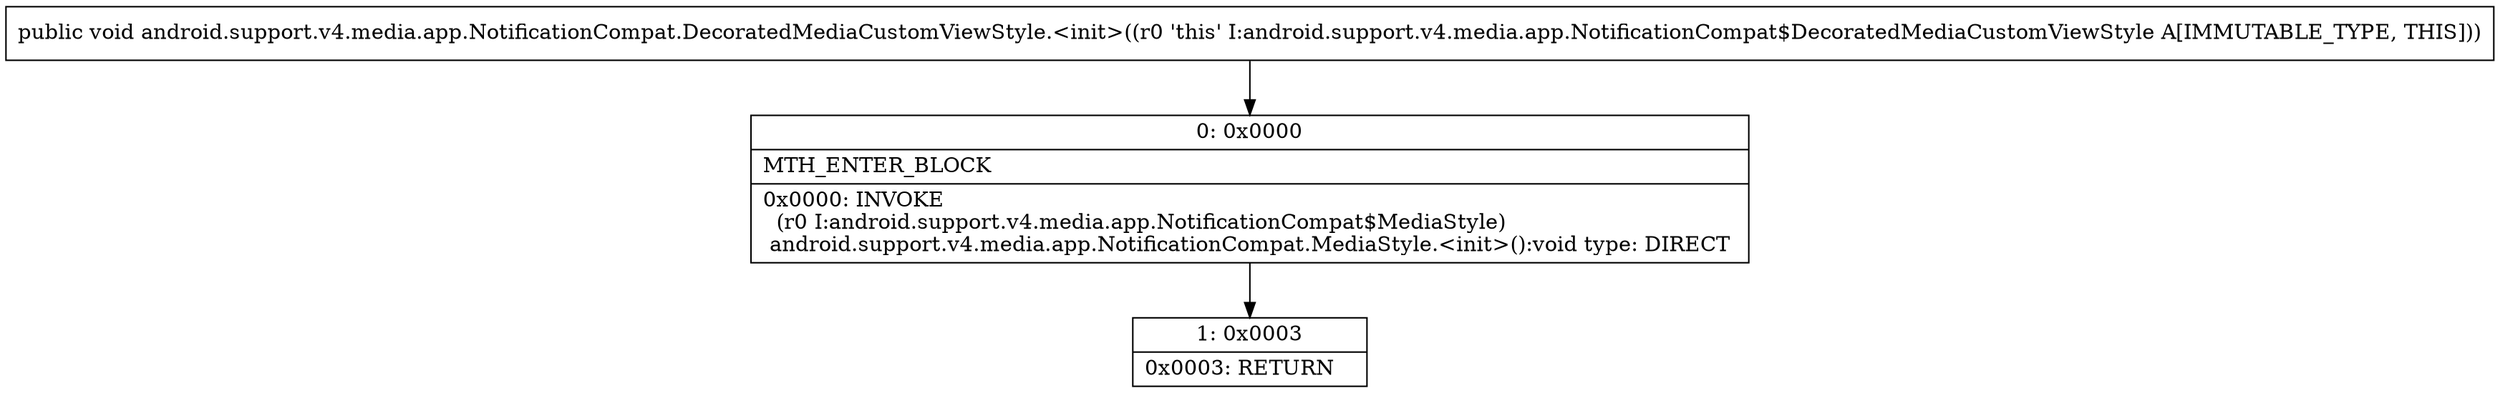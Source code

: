 digraph "CFG forandroid.support.v4.media.app.NotificationCompat.DecoratedMediaCustomViewStyle.\<init\>()V" {
Node_0 [shape=record,label="{0\:\ 0x0000|MTH_ENTER_BLOCK\l|0x0000: INVOKE  \l  (r0 I:android.support.v4.media.app.NotificationCompat$MediaStyle)\l android.support.v4.media.app.NotificationCompat.MediaStyle.\<init\>():void type: DIRECT \l}"];
Node_1 [shape=record,label="{1\:\ 0x0003|0x0003: RETURN   \l}"];
MethodNode[shape=record,label="{public void android.support.v4.media.app.NotificationCompat.DecoratedMediaCustomViewStyle.\<init\>((r0 'this' I:android.support.v4.media.app.NotificationCompat$DecoratedMediaCustomViewStyle A[IMMUTABLE_TYPE, THIS])) }"];
MethodNode -> Node_0;
Node_0 -> Node_1;
}

